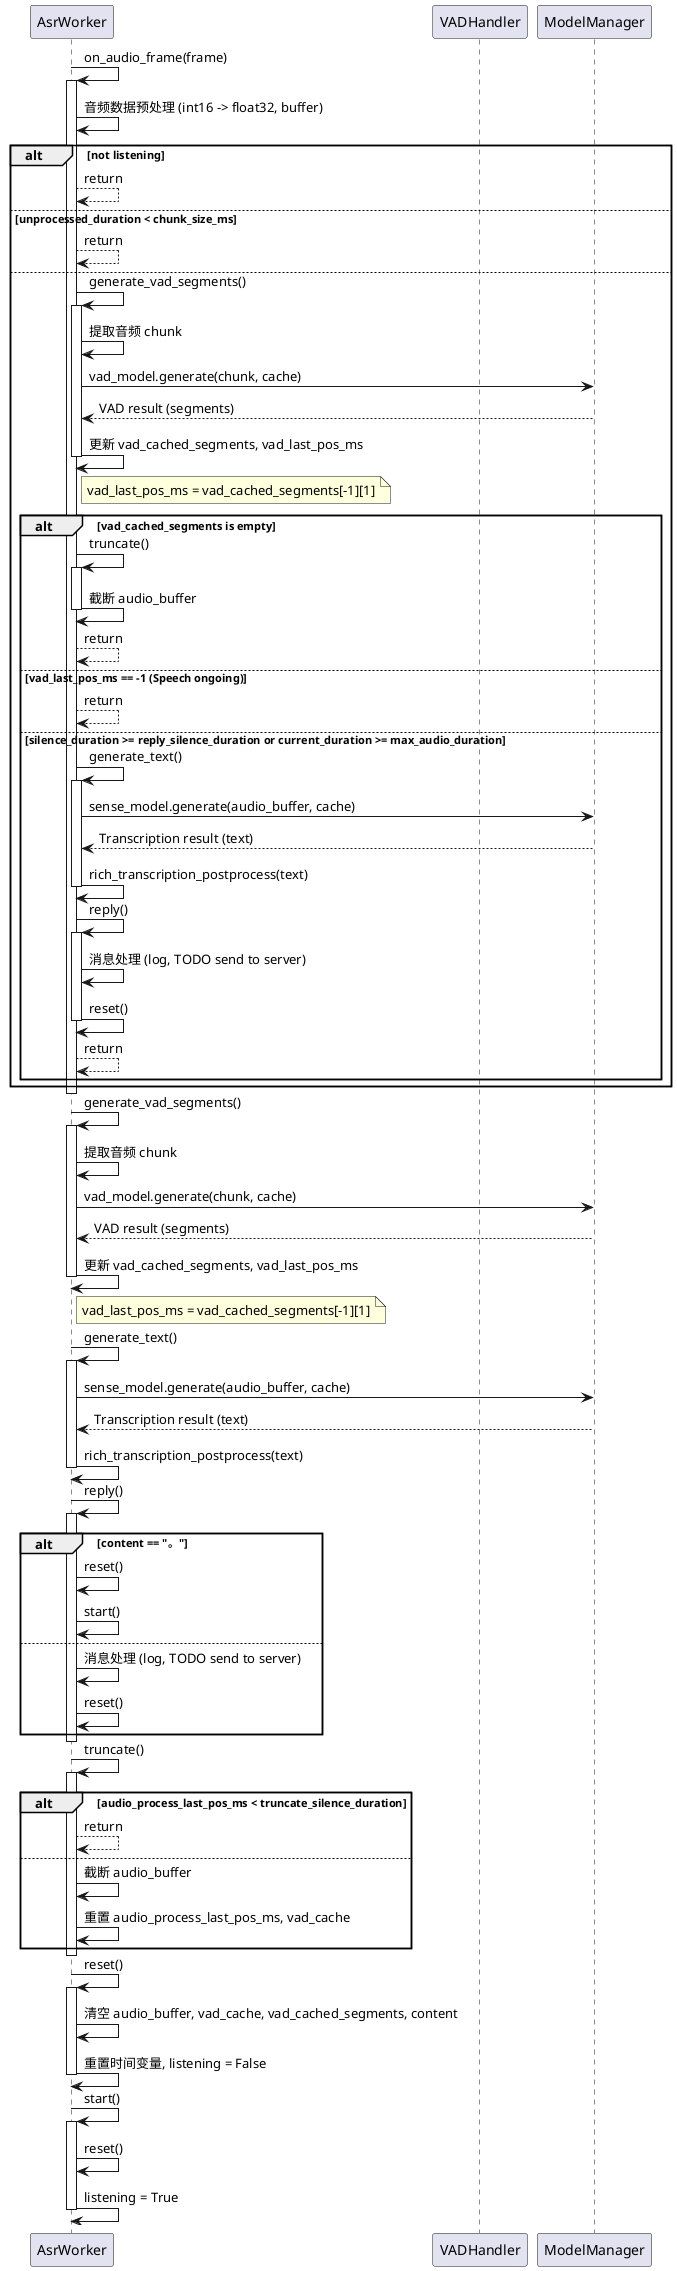 @startuml
' AsrWorker
    participant AsrWorker
    participant VADHandler
    participant ModelManager

    ' 音频处理流程
        AsrWorker -> AsrWorker : on_audio_frame(frame)
        activate AsrWorker
        AsrWorker -> AsrWorker : 音频数据预处理 (int16 -> float32, buffer)
        alt not listening
            AsrWorker --> AsrWorker : return
        else unprocessed_duration < chunk_size_ms
            AsrWorker --> AsrWorker : return
        else
            AsrWorker -> AsrWorker : generate_vad_segments()
            activate AsrWorker
            AsrWorker -> AsrWorker : 提取音频 chunk
            AsrWorker -> ModelManager : vad_model.generate(chunk, cache)
            ModelManager --> AsrWorker : VAD result (segments)
            AsrWorker -> AsrWorker : 更新 vad_cached_segments, vad_last_pos_ms
            note right of AsrWorker: vad_last_pos_ms = vad_cached_segments[-1][1]
            deactivate AsrWorker

            alt vad_cached_segments is empty
                AsrWorker -> AsrWorker : truncate()
                activate AsrWorker
                AsrWorker -> AsrWorker : 截断 audio_buffer
                deactivate AsrWorker
                AsrWorker --> AsrWorker : return
            else vad_last_pos_ms == -1 (Speech ongoing)
                AsrWorker --> AsrWorker : return
            else silence_duration >= reply_silence_duration or current_duration >= max_audio_duration
                AsrWorker -> AsrWorker : generate_text()
                activate AsrWorker
                AsrWorker -> ModelManager : sense_model.generate(audio_buffer, cache)
                ModelManager --> AsrWorker : Transcription result (text)
                AsrWorker -> AsrWorker : rich_transcription_postprocess(text)
                deactivate AsrWorker
                AsrWorker -> AsrWorker : reply()
                activate AsrWorker
                AsrWorker -> AsrWorker : 消息处理 (log, TODO send to server)
                AsrWorker -> AsrWorker : reset()
                deactivate AsrWorker
                AsrWorker --> AsrWorker : return
            end
        end
        deactivate AsrWorker

    ' VAD 片段生成流程 (generate_vad_segments)
        AsrWorker -> AsrWorker : generate_vad_segments()
        activate AsrWorker
        AsrWorker -> AsrWorker : 提取音频 chunk
        AsrWorker -> ModelManager : vad_model.generate(chunk, cache)
        ModelManager --> AsrWorker : VAD result (segments)
        AsrWorker -> AsrWorker : 更新 vad_cached_segments, vad_last_pos_ms
        note right of AsrWorker: vad_last_pos_ms = vad_cached_segments[-1][1]
        deactivate AsrWorker

    ' 文本生成流程 (generate_text)
        AsrWorker -> AsrWorker : generate_text()
        activate AsrWorker
        AsrWorker -> ModelManager : sense_model.generate(audio_buffer, cache)
        ModelManager --> AsrWorker : Transcription result (text)
        AsrWorker -> AsrWorker : rich_transcription_postprocess(text)
        deactivate AsrWorker

    ' 回复流程 (reply)
        AsrWorker -> AsrWorker : reply()
        activate AsrWorker
        alt content == "。"
            AsrWorker -> AsrWorker : reset()
            AsrWorker -> AsrWorker : start()
        else
            AsrWorker -> AsrWorker : 消息处理 (log, TODO send to server)
            AsrWorker -> AsrWorker : reset()
        end
        deactivate AsrWorker

    ' 截断流程 (truncate)
        AsrWorker -> AsrWorker : truncate()
        activate AsrWorker
        alt audio_process_last_pos_ms < truncate_silence_duration
            AsrWorker --> AsrWorker : return
        else
            AsrWorker -> AsrWorker : 截断 audio_buffer
            AsrWorker -> AsrWorker : 重置 audio_process_last_pos_ms, vad_cache
        end
        deactivate AsrWorker

    ' 重置流程 (reset)
        AsrWorker -> AsrWorker : reset()
        activate AsrWorker
        AsrWorker -> AsrWorker : 清空 audio_buffer, vad_cache, vad_cached_segments, content
        AsrWorker -> AsrWorker : 重置时间变量, listening = False
        deactivate AsrWorker

    ' 开始监听流程 (start)
        AsrWorker -> AsrWorker : start()
        activate AsrWorker
        AsrWorker -> AsrWorker : reset()
        AsrWorker -> AsrWorker : listening = True
        deactivate AsrWorker

@enduml

